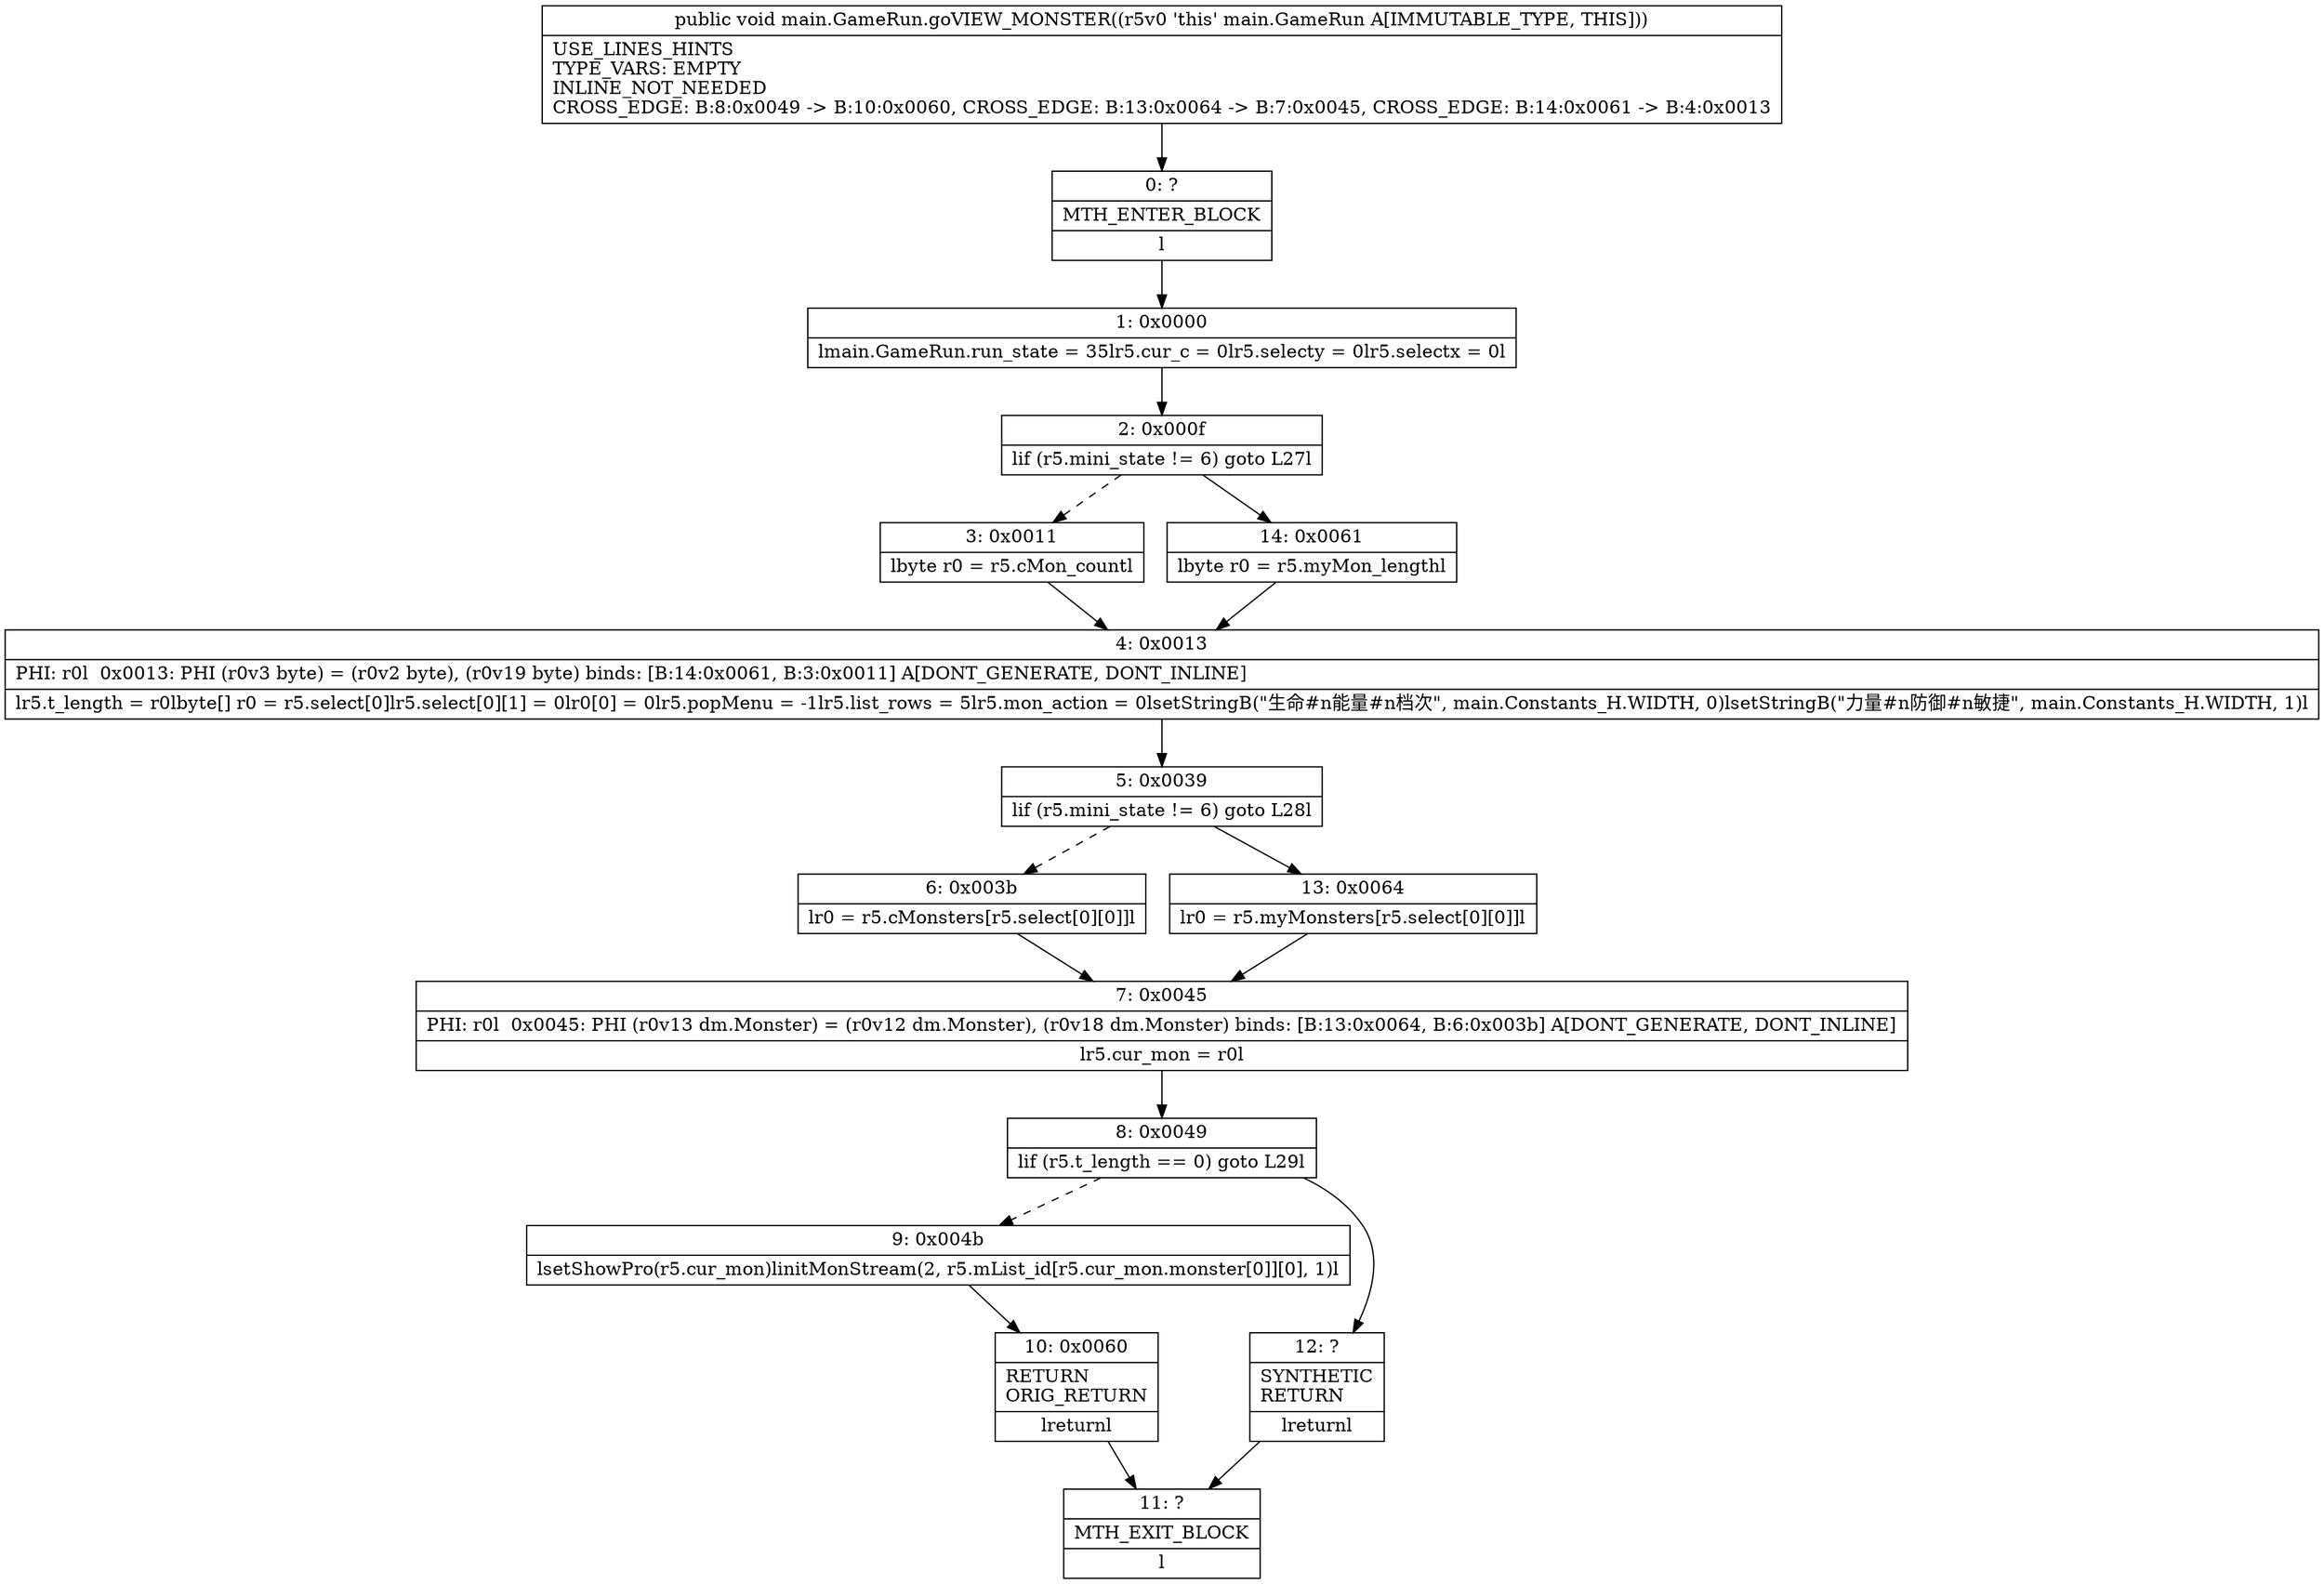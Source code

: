 digraph "CFG formain.GameRun.goVIEW_MONSTER()V" {
Node_0 [shape=record,label="{0\:\ ?|MTH_ENTER_BLOCK\l|l}"];
Node_1 [shape=record,label="{1\:\ 0x0000|lmain.GameRun.run_state = 35lr5.cur_c = 0lr5.selecty = 0lr5.selectx = 0l}"];
Node_2 [shape=record,label="{2\:\ 0x000f|lif (r5.mini_state != 6) goto L27l}"];
Node_3 [shape=record,label="{3\:\ 0x0011|lbyte r0 = r5.cMon_countl}"];
Node_4 [shape=record,label="{4\:\ 0x0013|PHI: r0l  0x0013: PHI (r0v3 byte) = (r0v2 byte), (r0v19 byte) binds: [B:14:0x0061, B:3:0x0011] A[DONT_GENERATE, DONT_INLINE]\l|lr5.t_length = r0lbyte[] r0 = r5.select[0]lr5.select[0][1] = 0lr0[0] = 0lr5.popMenu = \-1lr5.list_rows = 5lr5.mon_action = 0lsetStringB(\"生命#n能量#n档次\", main.Constants_H.WIDTH, 0)lsetStringB(\"力量#n防御#n敏捷\", main.Constants_H.WIDTH, 1)l}"];
Node_5 [shape=record,label="{5\:\ 0x0039|lif (r5.mini_state != 6) goto L28l}"];
Node_6 [shape=record,label="{6\:\ 0x003b|lr0 = r5.cMonsters[r5.select[0][0]]l}"];
Node_7 [shape=record,label="{7\:\ 0x0045|PHI: r0l  0x0045: PHI (r0v13 dm.Monster) = (r0v12 dm.Monster), (r0v18 dm.Monster) binds: [B:13:0x0064, B:6:0x003b] A[DONT_GENERATE, DONT_INLINE]\l|lr5.cur_mon = r0l}"];
Node_8 [shape=record,label="{8\:\ 0x0049|lif (r5.t_length == 0) goto L29l}"];
Node_9 [shape=record,label="{9\:\ 0x004b|lsetShowPro(r5.cur_mon)linitMonStream(2, r5.mList_id[r5.cur_mon.monster[0]][0], 1)l}"];
Node_10 [shape=record,label="{10\:\ 0x0060|RETURN\lORIG_RETURN\l|lreturnl}"];
Node_11 [shape=record,label="{11\:\ ?|MTH_EXIT_BLOCK\l|l}"];
Node_12 [shape=record,label="{12\:\ ?|SYNTHETIC\lRETURN\l|lreturnl}"];
Node_13 [shape=record,label="{13\:\ 0x0064|lr0 = r5.myMonsters[r5.select[0][0]]l}"];
Node_14 [shape=record,label="{14\:\ 0x0061|lbyte r0 = r5.myMon_lengthl}"];
MethodNode[shape=record,label="{public void main.GameRun.goVIEW_MONSTER((r5v0 'this' main.GameRun A[IMMUTABLE_TYPE, THIS]))  | USE_LINES_HINTS\lTYPE_VARS: EMPTY\lINLINE_NOT_NEEDED\lCROSS_EDGE: B:8:0x0049 \-\> B:10:0x0060, CROSS_EDGE: B:13:0x0064 \-\> B:7:0x0045, CROSS_EDGE: B:14:0x0061 \-\> B:4:0x0013\l}"];
MethodNode -> Node_0;
Node_0 -> Node_1;
Node_1 -> Node_2;
Node_2 -> Node_3[style=dashed];
Node_2 -> Node_14;
Node_3 -> Node_4;
Node_4 -> Node_5;
Node_5 -> Node_6[style=dashed];
Node_5 -> Node_13;
Node_6 -> Node_7;
Node_7 -> Node_8;
Node_8 -> Node_9[style=dashed];
Node_8 -> Node_12;
Node_9 -> Node_10;
Node_10 -> Node_11;
Node_12 -> Node_11;
Node_13 -> Node_7;
Node_14 -> Node_4;
}

